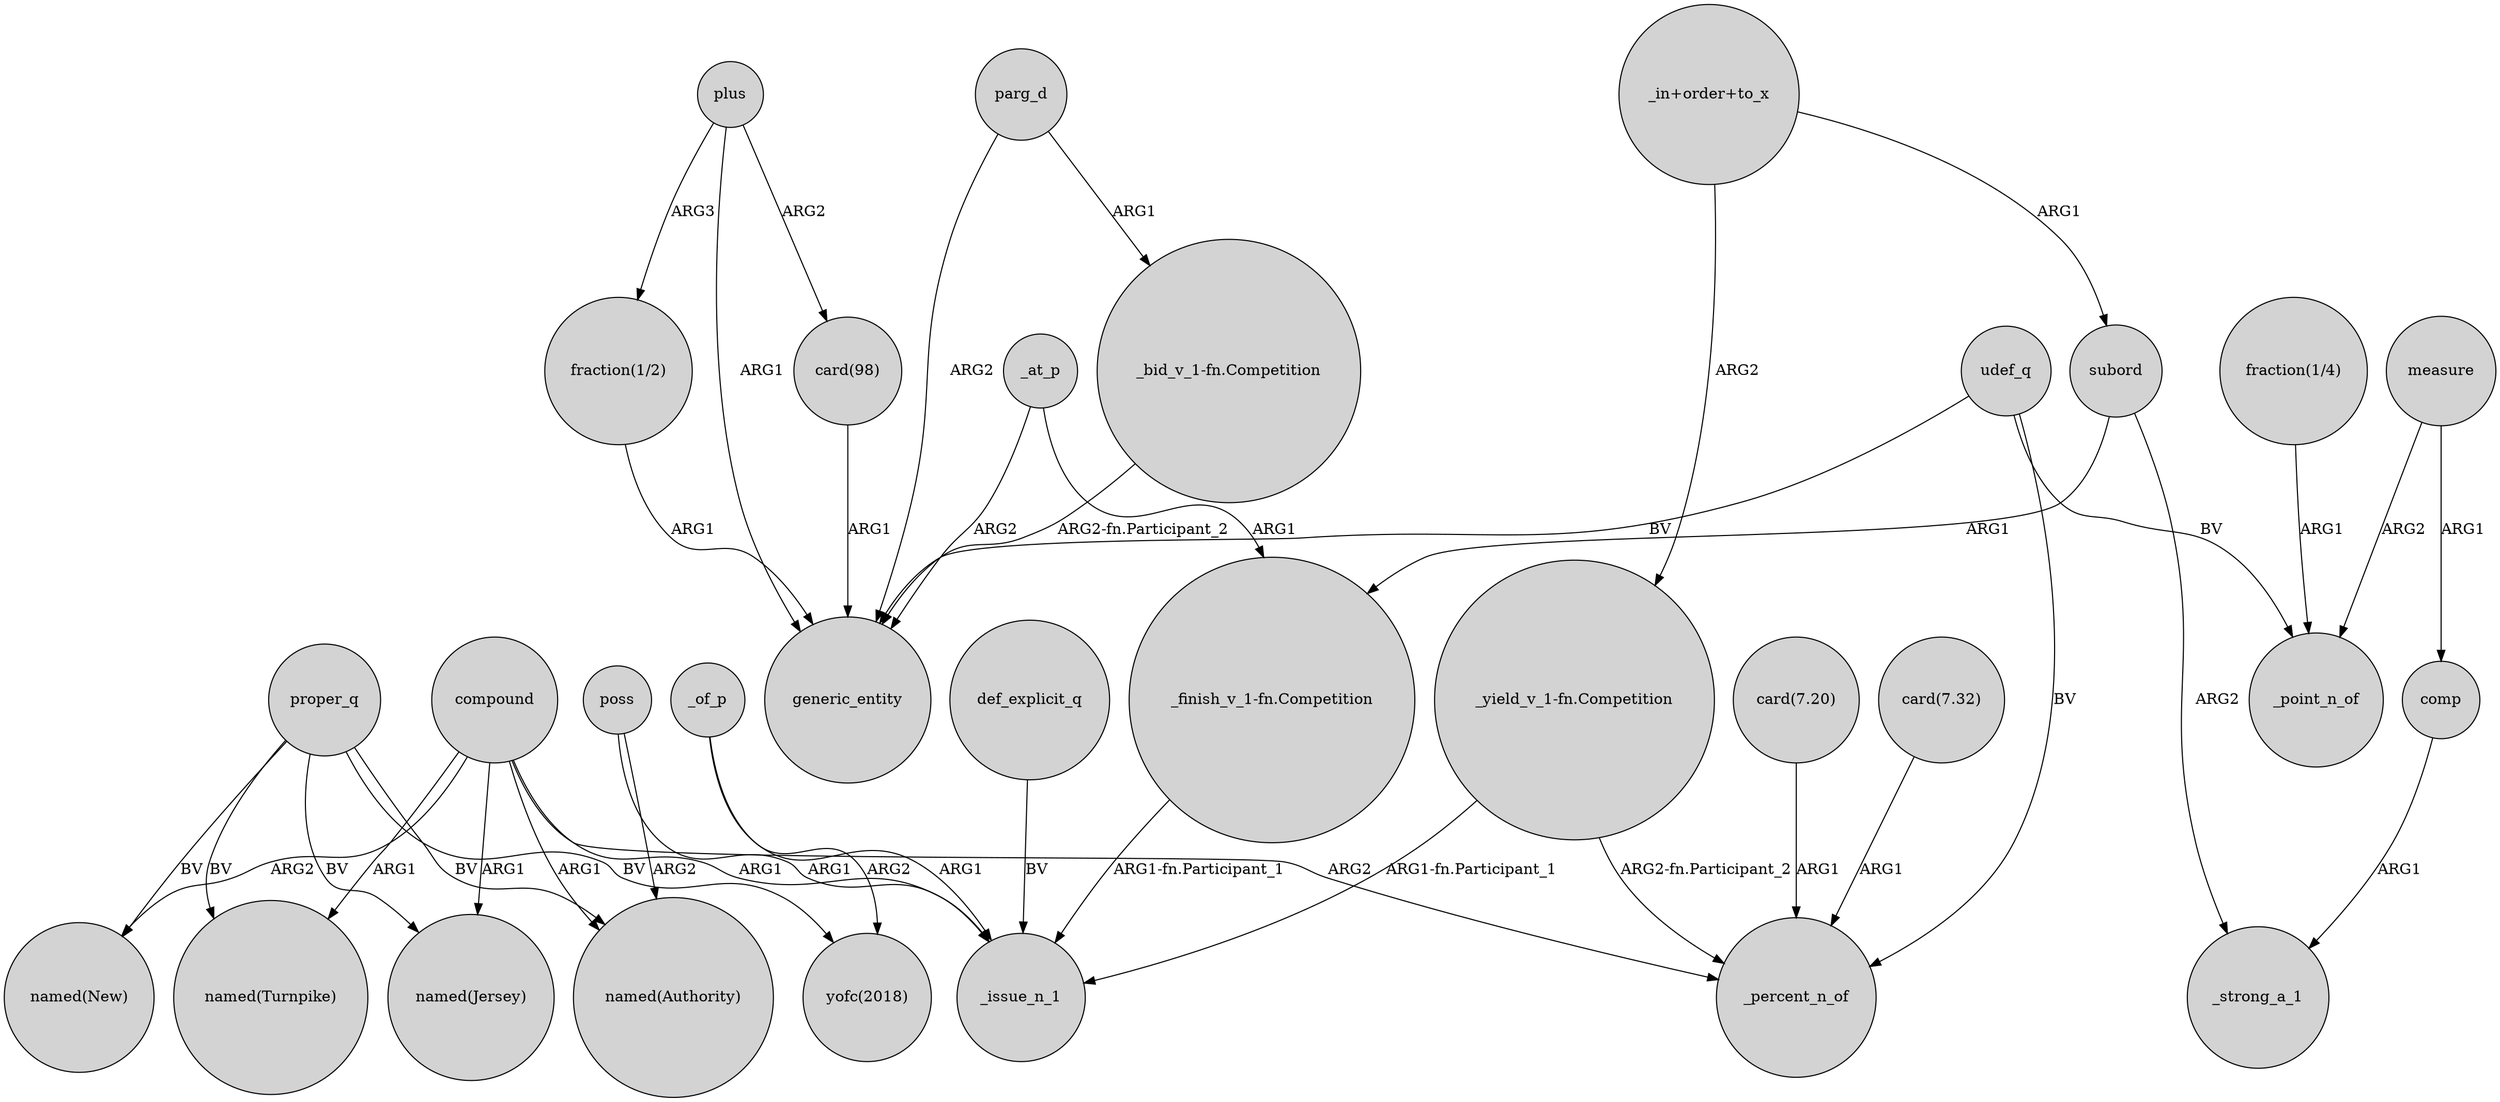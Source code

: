 digraph {
	node [shape=circle style=filled]
	"_finish_v_1-fn.Competition" -> _issue_n_1 [label="ARG1-fn.Participant_1"]
	def_explicit_q -> _issue_n_1 [label=BV]
	"fraction(1/2)" -> generic_entity [label=ARG1]
	compound -> "named(New)" [label=ARG2]
	proper_q -> "named(New)" [label=BV]
	proper_q -> "named(Jersey)" [label=BV]
	poss -> _issue_n_1 [label=ARG1]
	udef_q -> generic_entity [label=BV]
	comp -> _strong_a_1 [label=ARG1]
	"card(98)" -> generic_entity [label=ARG1]
	compound -> "named(Authority)" [label=ARG1]
	"_in+order+to_x" -> subord [label=ARG1]
	"_in+order+to_x" -> "_yield_v_1-fn.Competition" [label=ARG2]
	_of_p -> _issue_n_1 [label=ARG1]
	udef_q -> _percent_n_of [label=BV]
	"_bid_v_1-fn.Competition" -> generic_entity [label="ARG2-fn.Participant_2"]
	subord -> _strong_a_1 [label=ARG2]
	proper_q -> "yofc(2018)" [label=BV]
	_at_p -> "_finish_v_1-fn.Competition" [label=ARG1]
	measure -> _point_n_of [label=ARG2]
	subord -> "_finish_v_1-fn.Competition" [label=ARG1]
	compound -> _percent_n_of [label=ARG2]
	"_yield_v_1-fn.Competition" -> _percent_n_of [label="ARG2-fn.Participant_2"]
	proper_q -> "named(Authority)" [label=BV]
	"fraction(1/4)" -> _point_n_of [label=ARG1]
	compound -> "named(Jersey)" [label=ARG1]
	poss -> "named(Authority)" [label=ARG2]
	plus -> "card(98)" [label=ARG2]
	"card(7.20)" -> _percent_n_of [label=ARG1]
	plus -> generic_entity [label=ARG1]
	proper_q -> "named(Turnpike)" [label=BV]
	measure -> comp [label=ARG1]
	compound -> "named(Turnpike)" [label=ARG1]
	_of_p -> "yofc(2018)" [label=ARG2]
	udef_q -> _point_n_of [label=BV]
	parg_d -> "_bid_v_1-fn.Competition" [label=ARG1]
	"_yield_v_1-fn.Competition" -> _issue_n_1 [label="ARG1-fn.Participant_1"]
	compound -> _issue_n_1 [label=ARG1]
	plus -> "fraction(1/2)" [label=ARG3]
	"card(7.32)" -> _percent_n_of [label=ARG1]
	_at_p -> generic_entity [label=ARG2]
	parg_d -> generic_entity [label=ARG2]
}
